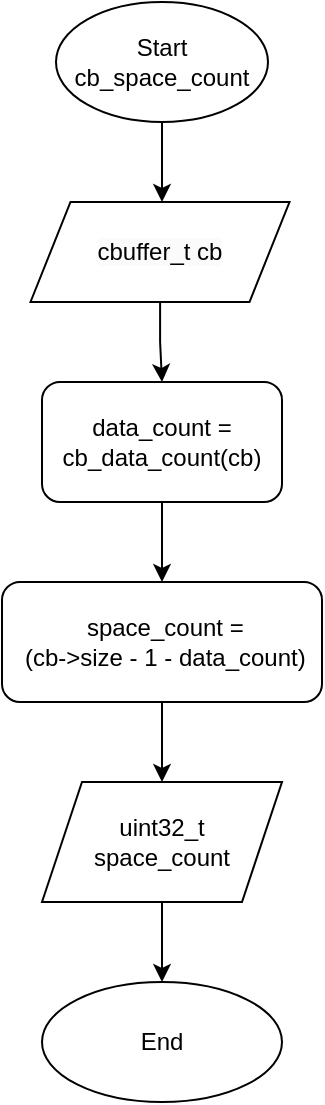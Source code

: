 <mxfile version="22.1.17" type="github">
  <diagram name="Trang-1" id="vqjIupOKcfpHjEde7ouQ">
    <mxGraphModel dx="1035" dy="511" grid="1" gridSize="10" guides="1" tooltips="1" connect="1" arrows="1" fold="1" page="1" pageScale="1" pageWidth="827" pageHeight="1169" math="0" shadow="0">
      <root>
        <mxCell id="0" />
        <mxCell id="1" parent="0" />
        <mxCell id="z88DzLYju7Mdb2GUH0oX-5" style="edgeStyle=orthogonalEdgeStyle;rounded=0;orthogonalLoop=1;jettySize=auto;html=1;entryX=0.5;entryY=0;entryDx=0;entryDy=0;entryPerimeter=0;" parent="1" source="z88DzLYju7Mdb2GUH0oX-2" edge="1">
          <mxGeometry relative="1" as="geometry">
            <mxPoint x="400" y="320.0" as="targetPoint" />
          </mxGeometry>
        </mxCell>
        <mxCell id="z88DzLYju7Mdb2GUH0oX-2" value="Start cb_space_count" style="ellipse;whiteSpace=wrap;html=1;" parent="1" vertex="1">
          <mxGeometry x="347" y="220" width="106" height="60" as="geometry" />
        </mxCell>
        <mxCell id="z88DzLYju7Mdb2GUH0oX-19" style="edgeStyle=orthogonalEdgeStyle;rounded=0;orthogonalLoop=1;jettySize=auto;html=1;entryX=0.5;entryY=0;entryDx=0;entryDy=0;" parent="1" source="z88DzLYju7Mdb2GUH0oX-10" target="6NS8z8ugkxiHlKcbOtbb-7" edge="1">
          <mxGeometry relative="1" as="geometry" />
        </mxCell>
        <mxCell id="z88DzLYju7Mdb2GUH0oX-10" value="&amp;nbsp;space_count =&lt;br&gt;&amp;nbsp;(cb-&amp;gt;size - 1 - data_count)" style="rounded=1;whiteSpace=wrap;html=1;" parent="1" vertex="1">
          <mxGeometry x="320" y="510" width="160" height="60" as="geometry" />
        </mxCell>
        <mxCell id="z88DzLYju7Mdb2GUH0oX-18" value="End" style="ellipse;whiteSpace=wrap;html=1;" parent="1" vertex="1">
          <mxGeometry x="340" y="710" width="120" height="60" as="geometry" />
        </mxCell>
        <mxCell id="6NS8z8ugkxiHlKcbOtbb-19" style="edgeStyle=orthogonalEdgeStyle;rounded=0;orthogonalLoop=1;jettySize=auto;html=1;entryX=0.5;entryY=0;entryDx=0;entryDy=0;" edge="1" parent="1" source="6NS8z8ugkxiHlKcbOtbb-6" target="6NS8z8ugkxiHlKcbOtbb-17">
          <mxGeometry relative="1" as="geometry" />
        </mxCell>
        <mxCell id="6NS8z8ugkxiHlKcbOtbb-6" value="&lt;span style=&quot;color: rgb(0, 0, 0); font-family: Helvetica; font-size: 12px; font-style: normal; font-variant-ligatures: normal; font-variant-caps: normal; font-weight: 400; letter-spacing: normal; orphans: 2; text-align: center; text-indent: 0px; text-transform: none; widows: 2; word-spacing: 0px; -webkit-text-stroke-width: 0px; background-color: rgb(251, 251, 251); text-decoration-thickness: initial; text-decoration-style: initial; text-decoration-color: initial; float: none; display: inline !important;&quot;&gt;cbuffer_t cb&lt;/span&gt;" style="shape=parallelogram;perimeter=parallelogramPerimeter;whiteSpace=wrap;html=1;fixedSize=1;" vertex="1" parent="1">
          <mxGeometry x="334.25" y="320" width="129.5" height="50" as="geometry" />
        </mxCell>
        <mxCell id="6NS8z8ugkxiHlKcbOtbb-13" style="edgeStyle=orthogonalEdgeStyle;rounded=0;orthogonalLoop=1;jettySize=auto;html=1;entryX=0.5;entryY=0;entryDx=0;entryDy=0;" edge="1" parent="1" source="6NS8z8ugkxiHlKcbOtbb-7" target="z88DzLYju7Mdb2GUH0oX-18">
          <mxGeometry relative="1" as="geometry" />
        </mxCell>
        <mxCell id="6NS8z8ugkxiHlKcbOtbb-7" value="uint32_t &lt;br&gt;space_count" style="shape=parallelogram;perimeter=parallelogramPerimeter;whiteSpace=wrap;html=1;fixedSize=1;" vertex="1" parent="1">
          <mxGeometry x="340" y="610" width="120" height="60" as="geometry" />
        </mxCell>
        <mxCell id="6NS8z8ugkxiHlKcbOtbb-18" style="edgeStyle=orthogonalEdgeStyle;rounded=0;orthogonalLoop=1;jettySize=auto;html=1;entryX=0.5;entryY=0;entryDx=0;entryDy=0;" edge="1" parent="1" source="6NS8z8ugkxiHlKcbOtbb-17" target="z88DzLYju7Mdb2GUH0oX-10">
          <mxGeometry relative="1" as="geometry" />
        </mxCell>
        <mxCell id="6NS8z8ugkxiHlKcbOtbb-17" value="data_count = cb_data_count(cb)" style="rounded=1;whiteSpace=wrap;html=1;" vertex="1" parent="1">
          <mxGeometry x="340" y="410" width="120" height="60" as="geometry" />
        </mxCell>
      </root>
    </mxGraphModel>
  </diagram>
</mxfile>
